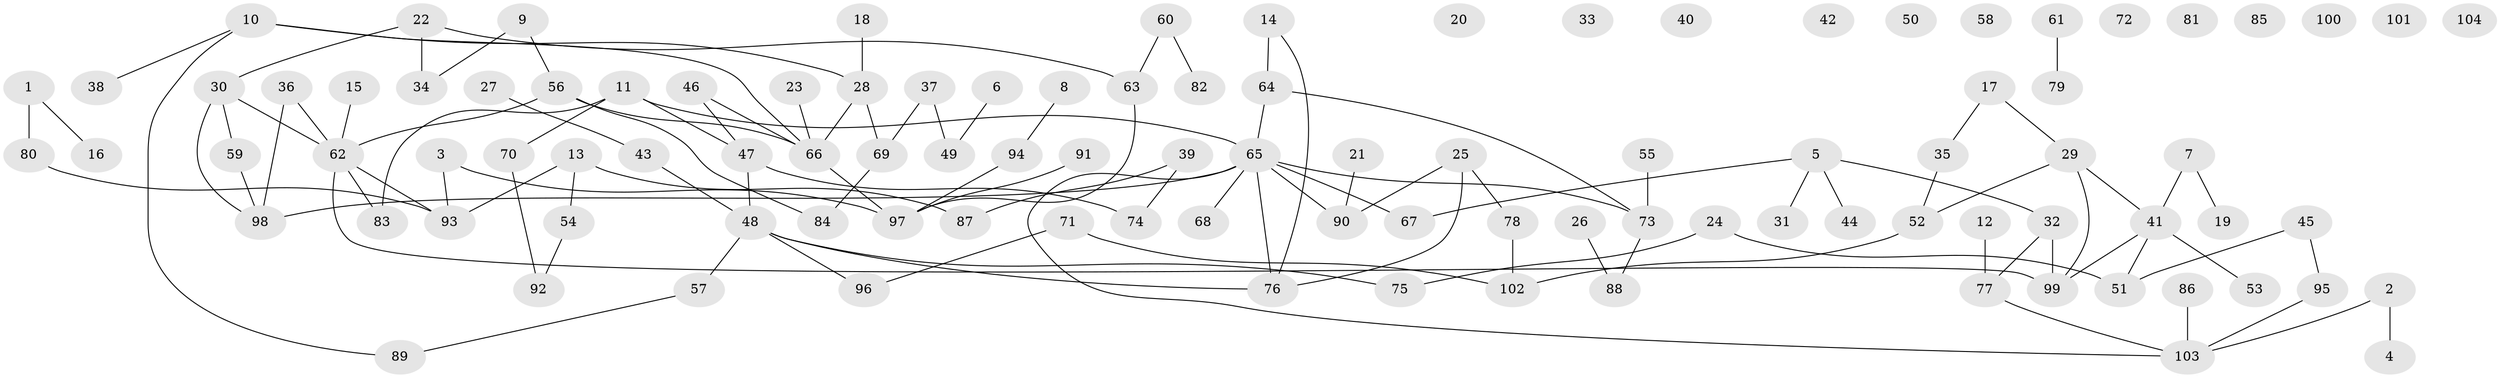 // coarse degree distribution, {4: 0.1, 3: 0.15, 2: 0.2, 6: 0.1, 1: 0.3, 9: 0.05, 5: 0.05, 7: 0.05}
// Generated by graph-tools (version 1.1) at 2025/35/03/04/25 23:35:56]
// undirected, 104 vertices, 114 edges
graph export_dot {
  node [color=gray90,style=filled];
  1;
  2;
  3;
  4;
  5;
  6;
  7;
  8;
  9;
  10;
  11;
  12;
  13;
  14;
  15;
  16;
  17;
  18;
  19;
  20;
  21;
  22;
  23;
  24;
  25;
  26;
  27;
  28;
  29;
  30;
  31;
  32;
  33;
  34;
  35;
  36;
  37;
  38;
  39;
  40;
  41;
  42;
  43;
  44;
  45;
  46;
  47;
  48;
  49;
  50;
  51;
  52;
  53;
  54;
  55;
  56;
  57;
  58;
  59;
  60;
  61;
  62;
  63;
  64;
  65;
  66;
  67;
  68;
  69;
  70;
  71;
  72;
  73;
  74;
  75;
  76;
  77;
  78;
  79;
  80;
  81;
  82;
  83;
  84;
  85;
  86;
  87;
  88;
  89;
  90;
  91;
  92;
  93;
  94;
  95;
  96;
  97;
  98;
  99;
  100;
  101;
  102;
  103;
  104;
  1 -- 16;
  1 -- 80;
  2 -- 4;
  2 -- 103;
  3 -- 93;
  3 -- 97;
  5 -- 31;
  5 -- 32;
  5 -- 44;
  5 -- 67;
  6 -- 49;
  7 -- 19;
  7 -- 41;
  8 -- 94;
  9 -- 34;
  9 -- 56;
  10 -- 28;
  10 -- 38;
  10 -- 66;
  10 -- 89;
  11 -- 47;
  11 -- 65;
  11 -- 70;
  11 -- 83;
  12 -- 77;
  13 -- 54;
  13 -- 87;
  13 -- 93;
  14 -- 64;
  14 -- 76;
  15 -- 62;
  17 -- 29;
  17 -- 35;
  18 -- 28;
  21 -- 90;
  22 -- 30;
  22 -- 34;
  22 -- 63;
  23 -- 66;
  24 -- 51;
  24 -- 75;
  25 -- 76;
  25 -- 78;
  25 -- 90;
  26 -- 88;
  27 -- 43;
  28 -- 66;
  28 -- 69;
  29 -- 41;
  29 -- 52;
  29 -- 99;
  30 -- 59;
  30 -- 62;
  30 -- 98;
  32 -- 77;
  32 -- 99;
  35 -- 52;
  36 -- 62;
  36 -- 98;
  37 -- 49;
  37 -- 69;
  39 -- 74;
  39 -- 87;
  41 -- 51;
  41 -- 53;
  41 -- 99;
  43 -- 48;
  45 -- 51;
  45 -- 95;
  46 -- 47;
  46 -- 66;
  47 -- 48;
  47 -- 74;
  48 -- 57;
  48 -- 75;
  48 -- 76;
  48 -- 96;
  52 -- 102;
  54 -- 92;
  55 -- 73;
  56 -- 62;
  56 -- 66;
  56 -- 84;
  57 -- 89;
  59 -- 98;
  60 -- 63;
  60 -- 82;
  61 -- 79;
  62 -- 83;
  62 -- 93;
  62 -- 99;
  63 -- 97;
  64 -- 65;
  64 -- 73;
  65 -- 67;
  65 -- 68;
  65 -- 73;
  65 -- 76;
  65 -- 90;
  65 -- 98;
  65 -- 103;
  66 -- 97;
  69 -- 84;
  70 -- 92;
  71 -- 96;
  71 -- 102;
  73 -- 88;
  77 -- 103;
  78 -- 102;
  80 -- 93;
  86 -- 103;
  91 -- 97;
  94 -- 97;
  95 -- 103;
}
